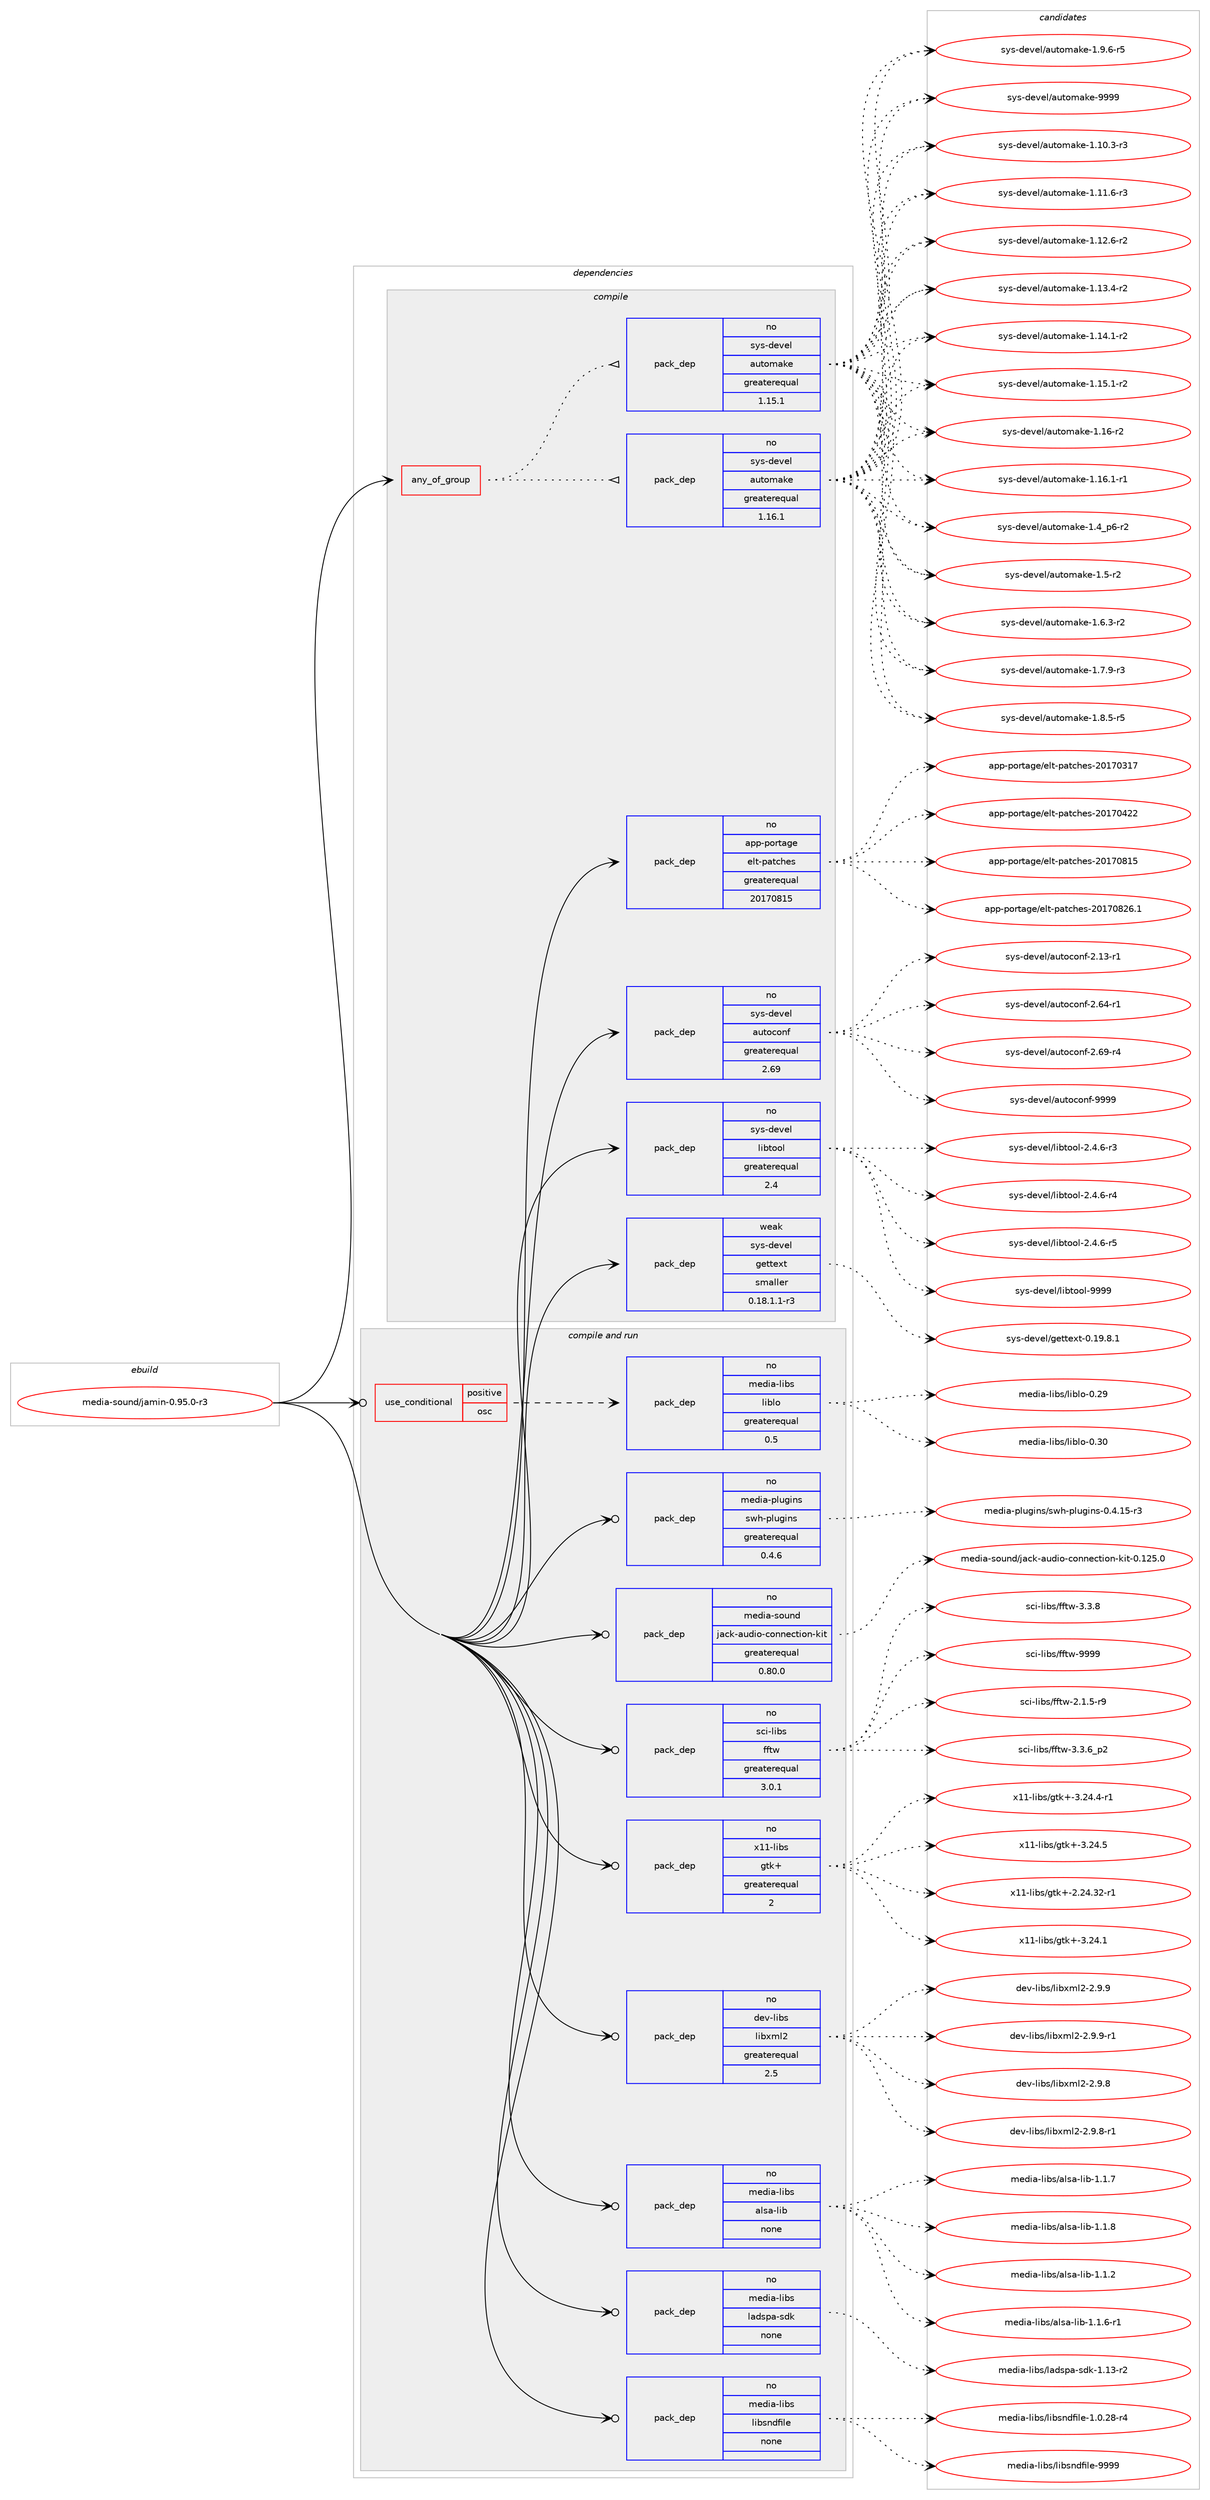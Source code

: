 digraph prolog {

# *************
# Graph options
# *************

newrank=true;
concentrate=true;
compound=true;
graph [rankdir=LR,fontname=Helvetica,fontsize=10,ranksep=1.5];#, ranksep=2.5, nodesep=0.2];
edge  [arrowhead=vee];
node  [fontname=Helvetica,fontsize=10];

# **********
# The ebuild
# **********

subgraph cluster_leftcol {
color=gray;
rank=same;
label=<<i>ebuild</i>>;
id [label="media-sound/jamin-0.95.0-r3", color=red, width=4, href="../media-sound/jamin-0.95.0-r3.svg"];
}

# ****************
# The dependencies
# ****************

subgraph cluster_midcol {
color=gray;
label=<<i>dependencies</i>>;
subgraph cluster_compile {
fillcolor="#eeeeee";
style=filled;
label=<<i>compile</i>>;
subgraph any25492 {
dependency1626871 [label=<<TABLE BORDER="0" CELLBORDER="1" CELLSPACING="0" CELLPADDING="4"><TR><TD CELLPADDING="10">any_of_group</TD></TR></TABLE>>, shape=none, color=red];subgraph pack1163256 {
dependency1626872 [label=<<TABLE BORDER="0" CELLBORDER="1" CELLSPACING="0" CELLPADDING="4" WIDTH="220"><TR><TD ROWSPAN="6" CELLPADDING="30">pack_dep</TD></TR><TR><TD WIDTH="110">no</TD></TR><TR><TD>sys-devel</TD></TR><TR><TD>automake</TD></TR><TR><TD>greaterequal</TD></TR><TR><TD>1.16.1</TD></TR></TABLE>>, shape=none, color=blue];
}
dependency1626871:e -> dependency1626872:w [weight=20,style="dotted",arrowhead="oinv"];
subgraph pack1163257 {
dependency1626873 [label=<<TABLE BORDER="0" CELLBORDER="1" CELLSPACING="0" CELLPADDING="4" WIDTH="220"><TR><TD ROWSPAN="6" CELLPADDING="30">pack_dep</TD></TR><TR><TD WIDTH="110">no</TD></TR><TR><TD>sys-devel</TD></TR><TR><TD>automake</TD></TR><TR><TD>greaterequal</TD></TR><TR><TD>1.15.1</TD></TR></TABLE>>, shape=none, color=blue];
}
dependency1626871:e -> dependency1626873:w [weight=20,style="dotted",arrowhead="oinv"];
}
id:e -> dependency1626871:w [weight=20,style="solid",arrowhead="vee"];
subgraph pack1163258 {
dependency1626874 [label=<<TABLE BORDER="0" CELLBORDER="1" CELLSPACING="0" CELLPADDING="4" WIDTH="220"><TR><TD ROWSPAN="6" CELLPADDING="30">pack_dep</TD></TR><TR><TD WIDTH="110">no</TD></TR><TR><TD>app-portage</TD></TR><TR><TD>elt-patches</TD></TR><TR><TD>greaterequal</TD></TR><TR><TD>20170815</TD></TR></TABLE>>, shape=none, color=blue];
}
id:e -> dependency1626874:w [weight=20,style="solid",arrowhead="vee"];
subgraph pack1163259 {
dependency1626875 [label=<<TABLE BORDER="0" CELLBORDER="1" CELLSPACING="0" CELLPADDING="4" WIDTH="220"><TR><TD ROWSPAN="6" CELLPADDING="30">pack_dep</TD></TR><TR><TD WIDTH="110">no</TD></TR><TR><TD>sys-devel</TD></TR><TR><TD>autoconf</TD></TR><TR><TD>greaterequal</TD></TR><TR><TD>2.69</TD></TR></TABLE>>, shape=none, color=blue];
}
id:e -> dependency1626875:w [weight=20,style="solid",arrowhead="vee"];
subgraph pack1163260 {
dependency1626876 [label=<<TABLE BORDER="0" CELLBORDER="1" CELLSPACING="0" CELLPADDING="4" WIDTH="220"><TR><TD ROWSPAN="6" CELLPADDING="30">pack_dep</TD></TR><TR><TD WIDTH="110">no</TD></TR><TR><TD>sys-devel</TD></TR><TR><TD>libtool</TD></TR><TR><TD>greaterequal</TD></TR><TR><TD>2.4</TD></TR></TABLE>>, shape=none, color=blue];
}
id:e -> dependency1626876:w [weight=20,style="solid",arrowhead="vee"];
subgraph pack1163261 {
dependency1626877 [label=<<TABLE BORDER="0" CELLBORDER="1" CELLSPACING="0" CELLPADDING="4" WIDTH="220"><TR><TD ROWSPAN="6" CELLPADDING="30">pack_dep</TD></TR><TR><TD WIDTH="110">weak</TD></TR><TR><TD>sys-devel</TD></TR><TR><TD>gettext</TD></TR><TR><TD>smaller</TD></TR><TR><TD>0.18.1.1-r3</TD></TR></TABLE>>, shape=none, color=blue];
}
id:e -> dependency1626877:w [weight=20,style="solid",arrowhead="vee"];
}
subgraph cluster_compileandrun {
fillcolor="#eeeeee";
style=filled;
label=<<i>compile and run</i>>;
subgraph cond437353 {
dependency1626878 [label=<<TABLE BORDER="0" CELLBORDER="1" CELLSPACING="0" CELLPADDING="4"><TR><TD ROWSPAN="3" CELLPADDING="10">use_conditional</TD></TR><TR><TD>positive</TD></TR><TR><TD>osc</TD></TR></TABLE>>, shape=none, color=red];
subgraph pack1163262 {
dependency1626879 [label=<<TABLE BORDER="0" CELLBORDER="1" CELLSPACING="0" CELLPADDING="4" WIDTH="220"><TR><TD ROWSPAN="6" CELLPADDING="30">pack_dep</TD></TR><TR><TD WIDTH="110">no</TD></TR><TR><TD>media-libs</TD></TR><TR><TD>liblo</TD></TR><TR><TD>greaterequal</TD></TR><TR><TD>0.5</TD></TR></TABLE>>, shape=none, color=blue];
}
dependency1626878:e -> dependency1626879:w [weight=20,style="dashed",arrowhead="vee"];
}
id:e -> dependency1626878:w [weight=20,style="solid",arrowhead="odotvee"];
subgraph pack1163263 {
dependency1626880 [label=<<TABLE BORDER="0" CELLBORDER="1" CELLSPACING="0" CELLPADDING="4" WIDTH="220"><TR><TD ROWSPAN="6" CELLPADDING="30">pack_dep</TD></TR><TR><TD WIDTH="110">no</TD></TR><TR><TD>dev-libs</TD></TR><TR><TD>libxml2</TD></TR><TR><TD>greaterequal</TD></TR><TR><TD>2.5</TD></TR></TABLE>>, shape=none, color=blue];
}
id:e -> dependency1626880:w [weight=20,style="solid",arrowhead="odotvee"];
subgraph pack1163264 {
dependency1626881 [label=<<TABLE BORDER="0" CELLBORDER="1" CELLSPACING="0" CELLPADDING="4" WIDTH="220"><TR><TD ROWSPAN="6" CELLPADDING="30">pack_dep</TD></TR><TR><TD WIDTH="110">no</TD></TR><TR><TD>media-libs</TD></TR><TR><TD>alsa-lib</TD></TR><TR><TD>none</TD></TR><TR><TD></TD></TR></TABLE>>, shape=none, color=blue];
}
id:e -> dependency1626881:w [weight=20,style="solid",arrowhead="odotvee"];
subgraph pack1163265 {
dependency1626882 [label=<<TABLE BORDER="0" CELLBORDER="1" CELLSPACING="0" CELLPADDING="4" WIDTH="220"><TR><TD ROWSPAN="6" CELLPADDING="30">pack_dep</TD></TR><TR><TD WIDTH="110">no</TD></TR><TR><TD>media-libs</TD></TR><TR><TD>ladspa-sdk</TD></TR><TR><TD>none</TD></TR><TR><TD></TD></TR></TABLE>>, shape=none, color=blue];
}
id:e -> dependency1626882:w [weight=20,style="solid",arrowhead="odotvee"];
subgraph pack1163266 {
dependency1626883 [label=<<TABLE BORDER="0" CELLBORDER="1" CELLSPACING="0" CELLPADDING="4" WIDTH="220"><TR><TD ROWSPAN="6" CELLPADDING="30">pack_dep</TD></TR><TR><TD WIDTH="110">no</TD></TR><TR><TD>media-libs</TD></TR><TR><TD>libsndfile</TD></TR><TR><TD>none</TD></TR><TR><TD></TD></TR></TABLE>>, shape=none, color=blue];
}
id:e -> dependency1626883:w [weight=20,style="solid",arrowhead="odotvee"];
subgraph pack1163267 {
dependency1626884 [label=<<TABLE BORDER="0" CELLBORDER="1" CELLSPACING="0" CELLPADDING="4" WIDTH="220"><TR><TD ROWSPAN="6" CELLPADDING="30">pack_dep</TD></TR><TR><TD WIDTH="110">no</TD></TR><TR><TD>media-plugins</TD></TR><TR><TD>swh-plugins</TD></TR><TR><TD>greaterequal</TD></TR><TR><TD>0.4.6</TD></TR></TABLE>>, shape=none, color=blue];
}
id:e -> dependency1626884:w [weight=20,style="solid",arrowhead="odotvee"];
subgraph pack1163268 {
dependency1626885 [label=<<TABLE BORDER="0" CELLBORDER="1" CELLSPACING="0" CELLPADDING="4" WIDTH="220"><TR><TD ROWSPAN="6" CELLPADDING="30">pack_dep</TD></TR><TR><TD WIDTH="110">no</TD></TR><TR><TD>media-sound</TD></TR><TR><TD>jack-audio-connection-kit</TD></TR><TR><TD>greaterequal</TD></TR><TR><TD>0.80.0</TD></TR></TABLE>>, shape=none, color=blue];
}
id:e -> dependency1626885:w [weight=20,style="solid",arrowhead="odotvee"];
subgraph pack1163269 {
dependency1626886 [label=<<TABLE BORDER="0" CELLBORDER="1" CELLSPACING="0" CELLPADDING="4" WIDTH="220"><TR><TD ROWSPAN="6" CELLPADDING="30">pack_dep</TD></TR><TR><TD WIDTH="110">no</TD></TR><TR><TD>sci-libs</TD></TR><TR><TD>fftw</TD></TR><TR><TD>greaterequal</TD></TR><TR><TD>3.0.1</TD></TR></TABLE>>, shape=none, color=blue];
}
id:e -> dependency1626886:w [weight=20,style="solid",arrowhead="odotvee"];
subgraph pack1163270 {
dependency1626887 [label=<<TABLE BORDER="0" CELLBORDER="1" CELLSPACING="0" CELLPADDING="4" WIDTH="220"><TR><TD ROWSPAN="6" CELLPADDING="30">pack_dep</TD></TR><TR><TD WIDTH="110">no</TD></TR><TR><TD>x11-libs</TD></TR><TR><TD>gtk+</TD></TR><TR><TD>greaterequal</TD></TR><TR><TD>2</TD></TR></TABLE>>, shape=none, color=blue];
}
id:e -> dependency1626887:w [weight=20,style="solid",arrowhead="odotvee"];
}
subgraph cluster_run {
fillcolor="#eeeeee";
style=filled;
label=<<i>run</i>>;
}
}

# **************
# The candidates
# **************

subgraph cluster_choices {
rank=same;
color=gray;
label=<<i>candidates</i>>;

subgraph choice1163256 {
color=black;
nodesep=1;
choice11512111545100101118101108479711711611110997107101454946494846514511451 [label="sys-devel/automake-1.10.3-r3", color=red, width=4,href="../sys-devel/automake-1.10.3-r3.svg"];
choice11512111545100101118101108479711711611110997107101454946494946544511451 [label="sys-devel/automake-1.11.6-r3", color=red, width=4,href="../sys-devel/automake-1.11.6-r3.svg"];
choice11512111545100101118101108479711711611110997107101454946495046544511450 [label="sys-devel/automake-1.12.6-r2", color=red, width=4,href="../sys-devel/automake-1.12.6-r2.svg"];
choice11512111545100101118101108479711711611110997107101454946495146524511450 [label="sys-devel/automake-1.13.4-r2", color=red, width=4,href="../sys-devel/automake-1.13.4-r2.svg"];
choice11512111545100101118101108479711711611110997107101454946495246494511450 [label="sys-devel/automake-1.14.1-r2", color=red, width=4,href="../sys-devel/automake-1.14.1-r2.svg"];
choice11512111545100101118101108479711711611110997107101454946495346494511450 [label="sys-devel/automake-1.15.1-r2", color=red, width=4,href="../sys-devel/automake-1.15.1-r2.svg"];
choice1151211154510010111810110847971171161111099710710145494649544511450 [label="sys-devel/automake-1.16-r2", color=red, width=4,href="../sys-devel/automake-1.16-r2.svg"];
choice11512111545100101118101108479711711611110997107101454946495446494511449 [label="sys-devel/automake-1.16.1-r1", color=red, width=4,href="../sys-devel/automake-1.16.1-r1.svg"];
choice115121115451001011181011084797117116111109971071014549465295112544511450 [label="sys-devel/automake-1.4_p6-r2", color=red, width=4,href="../sys-devel/automake-1.4_p6-r2.svg"];
choice11512111545100101118101108479711711611110997107101454946534511450 [label="sys-devel/automake-1.5-r2", color=red, width=4,href="../sys-devel/automake-1.5-r2.svg"];
choice115121115451001011181011084797117116111109971071014549465446514511450 [label="sys-devel/automake-1.6.3-r2", color=red, width=4,href="../sys-devel/automake-1.6.3-r2.svg"];
choice115121115451001011181011084797117116111109971071014549465546574511451 [label="sys-devel/automake-1.7.9-r3", color=red, width=4,href="../sys-devel/automake-1.7.9-r3.svg"];
choice115121115451001011181011084797117116111109971071014549465646534511453 [label="sys-devel/automake-1.8.5-r5", color=red, width=4,href="../sys-devel/automake-1.8.5-r5.svg"];
choice115121115451001011181011084797117116111109971071014549465746544511453 [label="sys-devel/automake-1.9.6-r5", color=red, width=4,href="../sys-devel/automake-1.9.6-r5.svg"];
choice115121115451001011181011084797117116111109971071014557575757 [label="sys-devel/automake-9999", color=red, width=4,href="../sys-devel/automake-9999.svg"];
dependency1626872:e -> choice11512111545100101118101108479711711611110997107101454946494846514511451:w [style=dotted,weight="100"];
dependency1626872:e -> choice11512111545100101118101108479711711611110997107101454946494946544511451:w [style=dotted,weight="100"];
dependency1626872:e -> choice11512111545100101118101108479711711611110997107101454946495046544511450:w [style=dotted,weight="100"];
dependency1626872:e -> choice11512111545100101118101108479711711611110997107101454946495146524511450:w [style=dotted,weight="100"];
dependency1626872:e -> choice11512111545100101118101108479711711611110997107101454946495246494511450:w [style=dotted,weight="100"];
dependency1626872:e -> choice11512111545100101118101108479711711611110997107101454946495346494511450:w [style=dotted,weight="100"];
dependency1626872:e -> choice1151211154510010111810110847971171161111099710710145494649544511450:w [style=dotted,weight="100"];
dependency1626872:e -> choice11512111545100101118101108479711711611110997107101454946495446494511449:w [style=dotted,weight="100"];
dependency1626872:e -> choice115121115451001011181011084797117116111109971071014549465295112544511450:w [style=dotted,weight="100"];
dependency1626872:e -> choice11512111545100101118101108479711711611110997107101454946534511450:w [style=dotted,weight="100"];
dependency1626872:e -> choice115121115451001011181011084797117116111109971071014549465446514511450:w [style=dotted,weight="100"];
dependency1626872:e -> choice115121115451001011181011084797117116111109971071014549465546574511451:w [style=dotted,weight="100"];
dependency1626872:e -> choice115121115451001011181011084797117116111109971071014549465646534511453:w [style=dotted,weight="100"];
dependency1626872:e -> choice115121115451001011181011084797117116111109971071014549465746544511453:w [style=dotted,weight="100"];
dependency1626872:e -> choice115121115451001011181011084797117116111109971071014557575757:w [style=dotted,weight="100"];
}
subgraph choice1163257 {
color=black;
nodesep=1;
choice11512111545100101118101108479711711611110997107101454946494846514511451 [label="sys-devel/automake-1.10.3-r3", color=red, width=4,href="../sys-devel/automake-1.10.3-r3.svg"];
choice11512111545100101118101108479711711611110997107101454946494946544511451 [label="sys-devel/automake-1.11.6-r3", color=red, width=4,href="../sys-devel/automake-1.11.6-r3.svg"];
choice11512111545100101118101108479711711611110997107101454946495046544511450 [label="sys-devel/automake-1.12.6-r2", color=red, width=4,href="../sys-devel/automake-1.12.6-r2.svg"];
choice11512111545100101118101108479711711611110997107101454946495146524511450 [label="sys-devel/automake-1.13.4-r2", color=red, width=4,href="../sys-devel/automake-1.13.4-r2.svg"];
choice11512111545100101118101108479711711611110997107101454946495246494511450 [label="sys-devel/automake-1.14.1-r2", color=red, width=4,href="../sys-devel/automake-1.14.1-r2.svg"];
choice11512111545100101118101108479711711611110997107101454946495346494511450 [label="sys-devel/automake-1.15.1-r2", color=red, width=4,href="../sys-devel/automake-1.15.1-r2.svg"];
choice1151211154510010111810110847971171161111099710710145494649544511450 [label="sys-devel/automake-1.16-r2", color=red, width=4,href="../sys-devel/automake-1.16-r2.svg"];
choice11512111545100101118101108479711711611110997107101454946495446494511449 [label="sys-devel/automake-1.16.1-r1", color=red, width=4,href="../sys-devel/automake-1.16.1-r1.svg"];
choice115121115451001011181011084797117116111109971071014549465295112544511450 [label="sys-devel/automake-1.4_p6-r2", color=red, width=4,href="../sys-devel/automake-1.4_p6-r2.svg"];
choice11512111545100101118101108479711711611110997107101454946534511450 [label="sys-devel/automake-1.5-r2", color=red, width=4,href="../sys-devel/automake-1.5-r2.svg"];
choice115121115451001011181011084797117116111109971071014549465446514511450 [label="sys-devel/automake-1.6.3-r2", color=red, width=4,href="../sys-devel/automake-1.6.3-r2.svg"];
choice115121115451001011181011084797117116111109971071014549465546574511451 [label="sys-devel/automake-1.7.9-r3", color=red, width=4,href="../sys-devel/automake-1.7.9-r3.svg"];
choice115121115451001011181011084797117116111109971071014549465646534511453 [label="sys-devel/automake-1.8.5-r5", color=red, width=4,href="../sys-devel/automake-1.8.5-r5.svg"];
choice115121115451001011181011084797117116111109971071014549465746544511453 [label="sys-devel/automake-1.9.6-r5", color=red, width=4,href="../sys-devel/automake-1.9.6-r5.svg"];
choice115121115451001011181011084797117116111109971071014557575757 [label="sys-devel/automake-9999", color=red, width=4,href="../sys-devel/automake-9999.svg"];
dependency1626873:e -> choice11512111545100101118101108479711711611110997107101454946494846514511451:w [style=dotted,weight="100"];
dependency1626873:e -> choice11512111545100101118101108479711711611110997107101454946494946544511451:w [style=dotted,weight="100"];
dependency1626873:e -> choice11512111545100101118101108479711711611110997107101454946495046544511450:w [style=dotted,weight="100"];
dependency1626873:e -> choice11512111545100101118101108479711711611110997107101454946495146524511450:w [style=dotted,weight="100"];
dependency1626873:e -> choice11512111545100101118101108479711711611110997107101454946495246494511450:w [style=dotted,weight="100"];
dependency1626873:e -> choice11512111545100101118101108479711711611110997107101454946495346494511450:w [style=dotted,weight="100"];
dependency1626873:e -> choice1151211154510010111810110847971171161111099710710145494649544511450:w [style=dotted,weight="100"];
dependency1626873:e -> choice11512111545100101118101108479711711611110997107101454946495446494511449:w [style=dotted,weight="100"];
dependency1626873:e -> choice115121115451001011181011084797117116111109971071014549465295112544511450:w [style=dotted,weight="100"];
dependency1626873:e -> choice11512111545100101118101108479711711611110997107101454946534511450:w [style=dotted,weight="100"];
dependency1626873:e -> choice115121115451001011181011084797117116111109971071014549465446514511450:w [style=dotted,weight="100"];
dependency1626873:e -> choice115121115451001011181011084797117116111109971071014549465546574511451:w [style=dotted,weight="100"];
dependency1626873:e -> choice115121115451001011181011084797117116111109971071014549465646534511453:w [style=dotted,weight="100"];
dependency1626873:e -> choice115121115451001011181011084797117116111109971071014549465746544511453:w [style=dotted,weight="100"];
dependency1626873:e -> choice115121115451001011181011084797117116111109971071014557575757:w [style=dotted,weight="100"];
}
subgraph choice1163258 {
color=black;
nodesep=1;
choice97112112451121111141169710310147101108116451129711699104101115455048495548514955 [label="app-portage/elt-patches-20170317", color=red, width=4,href="../app-portage/elt-patches-20170317.svg"];
choice97112112451121111141169710310147101108116451129711699104101115455048495548525050 [label="app-portage/elt-patches-20170422", color=red, width=4,href="../app-portage/elt-patches-20170422.svg"];
choice97112112451121111141169710310147101108116451129711699104101115455048495548564953 [label="app-portage/elt-patches-20170815", color=red, width=4,href="../app-portage/elt-patches-20170815.svg"];
choice971121124511211111411697103101471011081164511297116991041011154550484955485650544649 [label="app-portage/elt-patches-20170826.1", color=red, width=4,href="../app-portage/elt-patches-20170826.1.svg"];
dependency1626874:e -> choice97112112451121111141169710310147101108116451129711699104101115455048495548514955:w [style=dotted,weight="100"];
dependency1626874:e -> choice97112112451121111141169710310147101108116451129711699104101115455048495548525050:w [style=dotted,weight="100"];
dependency1626874:e -> choice97112112451121111141169710310147101108116451129711699104101115455048495548564953:w [style=dotted,weight="100"];
dependency1626874:e -> choice971121124511211111411697103101471011081164511297116991041011154550484955485650544649:w [style=dotted,weight="100"];
}
subgraph choice1163259 {
color=black;
nodesep=1;
choice1151211154510010111810110847971171161119911111010245504649514511449 [label="sys-devel/autoconf-2.13-r1", color=red, width=4,href="../sys-devel/autoconf-2.13-r1.svg"];
choice1151211154510010111810110847971171161119911111010245504654524511449 [label="sys-devel/autoconf-2.64-r1", color=red, width=4,href="../sys-devel/autoconf-2.64-r1.svg"];
choice1151211154510010111810110847971171161119911111010245504654574511452 [label="sys-devel/autoconf-2.69-r4", color=red, width=4,href="../sys-devel/autoconf-2.69-r4.svg"];
choice115121115451001011181011084797117116111991111101024557575757 [label="sys-devel/autoconf-9999", color=red, width=4,href="../sys-devel/autoconf-9999.svg"];
dependency1626875:e -> choice1151211154510010111810110847971171161119911111010245504649514511449:w [style=dotted,weight="100"];
dependency1626875:e -> choice1151211154510010111810110847971171161119911111010245504654524511449:w [style=dotted,weight="100"];
dependency1626875:e -> choice1151211154510010111810110847971171161119911111010245504654574511452:w [style=dotted,weight="100"];
dependency1626875:e -> choice115121115451001011181011084797117116111991111101024557575757:w [style=dotted,weight="100"];
}
subgraph choice1163260 {
color=black;
nodesep=1;
choice1151211154510010111810110847108105981161111111084550465246544511451 [label="sys-devel/libtool-2.4.6-r3", color=red, width=4,href="../sys-devel/libtool-2.4.6-r3.svg"];
choice1151211154510010111810110847108105981161111111084550465246544511452 [label="sys-devel/libtool-2.4.6-r4", color=red, width=4,href="../sys-devel/libtool-2.4.6-r4.svg"];
choice1151211154510010111810110847108105981161111111084550465246544511453 [label="sys-devel/libtool-2.4.6-r5", color=red, width=4,href="../sys-devel/libtool-2.4.6-r5.svg"];
choice1151211154510010111810110847108105981161111111084557575757 [label="sys-devel/libtool-9999", color=red, width=4,href="../sys-devel/libtool-9999.svg"];
dependency1626876:e -> choice1151211154510010111810110847108105981161111111084550465246544511451:w [style=dotted,weight="100"];
dependency1626876:e -> choice1151211154510010111810110847108105981161111111084550465246544511452:w [style=dotted,weight="100"];
dependency1626876:e -> choice1151211154510010111810110847108105981161111111084550465246544511453:w [style=dotted,weight="100"];
dependency1626876:e -> choice1151211154510010111810110847108105981161111111084557575757:w [style=dotted,weight="100"];
}
subgraph choice1163261 {
color=black;
nodesep=1;
choice1151211154510010111810110847103101116116101120116454846495746564649 [label="sys-devel/gettext-0.19.8.1", color=red, width=4,href="../sys-devel/gettext-0.19.8.1.svg"];
dependency1626877:e -> choice1151211154510010111810110847103101116116101120116454846495746564649:w [style=dotted,weight="100"];
}
subgraph choice1163262 {
color=black;
nodesep=1;
choice10910110010597451081059811547108105981081114548465057 [label="media-libs/liblo-0.29", color=red, width=4,href="../media-libs/liblo-0.29.svg"];
choice10910110010597451081059811547108105981081114548465148 [label="media-libs/liblo-0.30", color=red, width=4,href="../media-libs/liblo-0.30.svg"];
dependency1626879:e -> choice10910110010597451081059811547108105981081114548465057:w [style=dotted,weight="100"];
dependency1626879:e -> choice10910110010597451081059811547108105981081114548465148:w [style=dotted,weight="100"];
}
subgraph choice1163263 {
color=black;
nodesep=1;
choice1001011184510810598115471081059812010910850455046574656 [label="dev-libs/libxml2-2.9.8", color=red, width=4,href="../dev-libs/libxml2-2.9.8.svg"];
choice10010111845108105981154710810598120109108504550465746564511449 [label="dev-libs/libxml2-2.9.8-r1", color=red, width=4,href="../dev-libs/libxml2-2.9.8-r1.svg"];
choice1001011184510810598115471081059812010910850455046574657 [label="dev-libs/libxml2-2.9.9", color=red, width=4,href="../dev-libs/libxml2-2.9.9.svg"];
choice10010111845108105981154710810598120109108504550465746574511449 [label="dev-libs/libxml2-2.9.9-r1", color=red, width=4,href="../dev-libs/libxml2-2.9.9-r1.svg"];
dependency1626880:e -> choice1001011184510810598115471081059812010910850455046574656:w [style=dotted,weight="100"];
dependency1626880:e -> choice10010111845108105981154710810598120109108504550465746564511449:w [style=dotted,weight="100"];
dependency1626880:e -> choice1001011184510810598115471081059812010910850455046574657:w [style=dotted,weight="100"];
dependency1626880:e -> choice10010111845108105981154710810598120109108504550465746574511449:w [style=dotted,weight="100"];
}
subgraph choice1163264 {
color=black;
nodesep=1;
choice1091011001059745108105981154797108115974510810598454946494650 [label="media-libs/alsa-lib-1.1.2", color=red, width=4,href="../media-libs/alsa-lib-1.1.2.svg"];
choice10910110010597451081059811547971081159745108105984549464946544511449 [label="media-libs/alsa-lib-1.1.6-r1", color=red, width=4,href="../media-libs/alsa-lib-1.1.6-r1.svg"];
choice1091011001059745108105981154797108115974510810598454946494655 [label="media-libs/alsa-lib-1.1.7", color=red, width=4,href="../media-libs/alsa-lib-1.1.7.svg"];
choice1091011001059745108105981154797108115974510810598454946494656 [label="media-libs/alsa-lib-1.1.8", color=red, width=4,href="../media-libs/alsa-lib-1.1.8.svg"];
dependency1626881:e -> choice1091011001059745108105981154797108115974510810598454946494650:w [style=dotted,weight="100"];
dependency1626881:e -> choice10910110010597451081059811547971081159745108105984549464946544511449:w [style=dotted,weight="100"];
dependency1626881:e -> choice1091011001059745108105981154797108115974510810598454946494655:w [style=dotted,weight="100"];
dependency1626881:e -> choice1091011001059745108105981154797108115974510810598454946494656:w [style=dotted,weight="100"];
}
subgraph choice1163265 {
color=black;
nodesep=1;
choice1091011001059745108105981154710897100115112974511510010745494649514511450 [label="media-libs/ladspa-sdk-1.13-r2", color=red, width=4,href="../media-libs/ladspa-sdk-1.13-r2.svg"];
dependency1626882:e -> choice1091011001059745108105981154710897100115112974511510010745494649514511450:w [style=dotted,weight="100"];
}
subgraph choice1163266 {
color=black;
nodesep=1;
choice1091011001059745108105981154710810598115110100102105108101454946484650564511452 [label="media-libs/libsndfile-1.0.28-r4", color=red, width=4,href="../media-libs/libsndfile-1.0.28-r4.svg"];
choice10910110010597451081059811547108105981151101001021051081014557575757 [label="media-libs/libsndfile-9999", color=red, width=4,href="../media-libs/libsndfile-9999.svg"];
dependency1626883:e -> choice1091011001059745108105981154710810598115110100102105108101454946484650564511452:w [style=dotted,weight="100"];
dependency1626883:e -> choice10910110010597451081059811547108105981151101001021051081014557575757:w [style=dotted,weight="100"];
}
subgraph choice1163267 {
color=black;
nodesep=1;
choice10910110010597451121081171031051101154711511910445112108117103105110115454846524649534511451 [label="media-plugins/swh-plugins-0.4.15-r3", color=red, width=4,href="../media-plugins/swh-plugins-0.4.15-r3.svg"];
dependency1626884:e -> choice10910110010597451121081171031051101154711511910445112108117103105110115454846524649534511451:w [style=dotted,weight="100"];
}
subgraph choice1163268 {
color=black;
nodesep=1;
choice10910110010597451151111171101004710697991074597117100105111459911111011010199116105111110451071051164548464950534648 [label="media-sound/jack-audio-connection-kit-0.125.0", color=red, width=4,href="../media-sound/jack-audio-connection-kit-0.125.0.svg"];
dependency1626885:e -> choice10910110010597451151111171101004710697991074597117100105111459911111011010199116105111110451071051164548464950534648:w [style=dotted,weight="100"];
}
subgraph choice1163269 {
color=black;
nodesep=1;
choice115991054510810598115471021021161194550464946534511457 [label="sci-libs/fftw-2.1.5-r9", color=red, width=4,href="../sci-libs/fftw-2.1.5-r9.svg"];
choice115991054510810598115471021021161194551465146549511250 [label="sci-libs/fftw-3.3.6_p2", color=red, width=4,href="../sci-libs/fftw-3.3.6_p2.svg"];
choice11599105451081059811547102102116119455146514656 [label="sci-libs/fftw-3.3.8", color=red, width=4,href="../sci-libs/fftw-3.3.8.svg"];
choice115991054510810598115471021021161194557575757 [label="sci-libs/fftw-9999", color=red, width=4,href="../sci-libs/fftw-9999.svg"];
dependency1626886:e -> choice115991054510810598115471021021161194550464946534511457:w [style=dotted,weight="100"];
dependency1626886:e -> choice115991054510810598115471021021161194551465146549511250:w [style=dotted,weight="100"];
dependency1626886:e -> choice11599105451081059811547102102116119455146514656:w [style=dotted,weight="100"];
dependency1626886:e -> choice115991054510810598115471021021161194557575757:w [style=dotted,weight="100"];
}
subgraph choice1163270 {
color=black;
nodesep=1;
choice12049494510810598115471031161074345504650524651504511449 [label="x11-libs/gtk+-2.24.32-r1", color=red, width=4,href="../x11-libs/gtk+-2.24.32-r1.svg"];
choice12049494510810598115471031161074345514650524649 [label="x11-libs/gtk+-3.24.1", color=red, width=4,href="../x11-libs/gtk+-3.24.1.svg"];
choice120494945108105981154710311610743455146505246524511449 [label="x11-libs/gtk+-3.24.4-r1", color=red, width=4,href="../x11-libs/gtk+-3.24.4-r1.svg"];
choice12049494510810598115471031161074345514650524653 [label="x11-libs/gtk+-3.24.5", color=red, width=4,href="../x11-libs/gtk+-3.24.5.svg"];
dependency1626887:e -> choice12049494510810598115471031161074345504650524651504511449:w [style=dotted,weight="100"];
dependency1626887:e -> choice12049494510810598115471031161074345514650524649:w [style=dotted,weight="100"];
dependency1626887:e -> choice120494945108105981154710311610743455146505246524511449:w [style=dotted,weight="100"];
dependency1626887:e -> choice12049494510810598115471031161074345514650524653:w [style=dotted,weight="100"];
}
}

}
